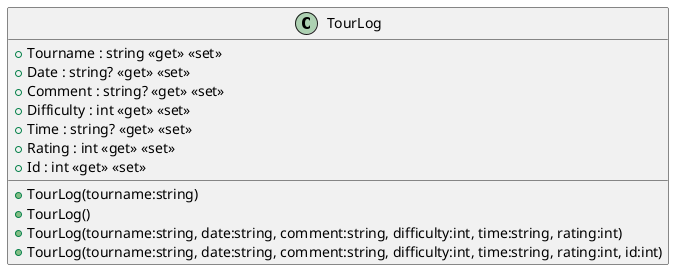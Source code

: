 @startuml
class TourLog {
    + Tourname : string <<get>> <<set>>
    + Date : string? <<get>> <<set>>
    + Comment : string? <<get>> <<set>>
    + Difficulty : int <<get>> <<set>>
    + Time : string? <<get>> <<set>>
    + Rating : int <<get>> <<set>>
    + Id : int <<get>> <<set>>
    + TourLog(tourname:string)
    + TourLog()
    + TourLog(tourname:string, date:string, comment:string, difficulty:int, time:string, rating:int)
    + TourLog(tourname:string, date:string, comment:string, difficulty:int, time:string, rating:int, id:int)
}
@enduml
